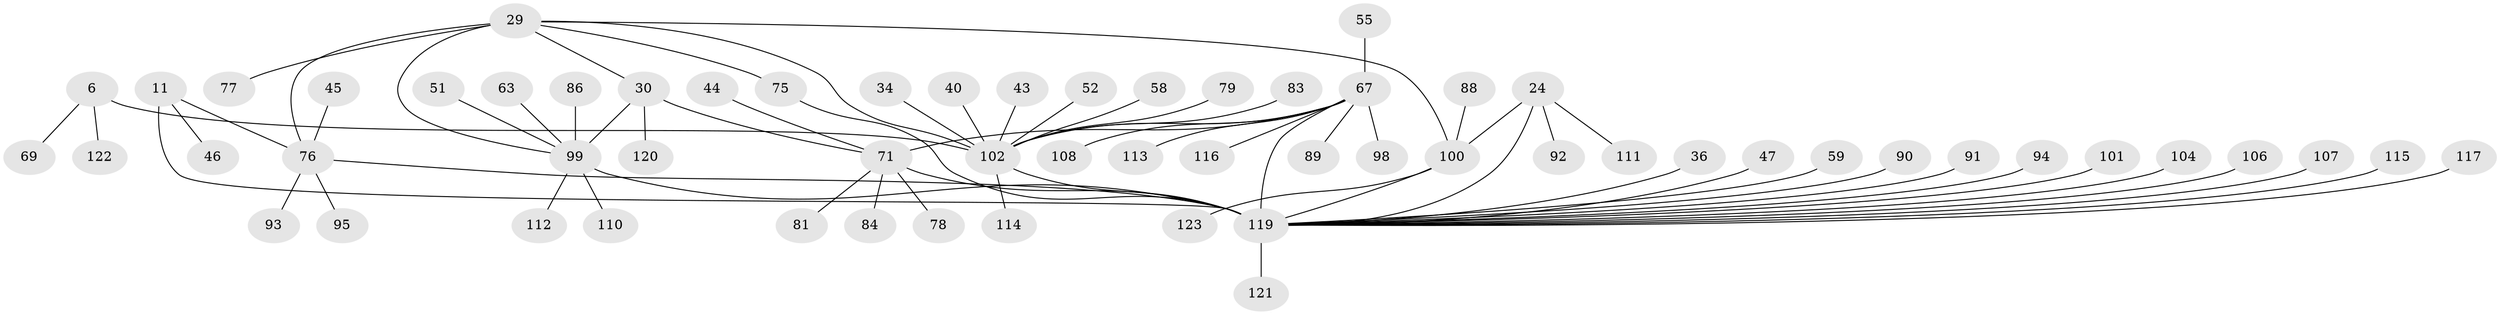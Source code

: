 // original degree distribution, {6: 0.06504065040650407, 7: 0.032520325203252036, 10: 0.032520325203252036, 12: 0.008130081300813009, 8: 0.056910569105691054, 14: 0.008130081300813009, 13: 0.016260162601626018, 5: 0.008130081300813009, 18: 0.008130081300813009, 11: 0.008130081300813009, 2: 0.14634146341463414, 1: 0.5528455284552846, 3: 0.04878048780487805, 4: 0.008130081300813009}
// Generated by graph-tools (version 1.1) at 2025/54/03/09/25 04:54:08]
// undirected, 61 vertices, 70 edges
graph export_dot {
graph [start="1"]
  node [color=gray90,style=filled];
  6 [super="+1"];
  11 [super="+7"];
  24 [super="+20"];
  29 [super="+25"];
  30 [super="+27"];
  34;
  36;
  40;
  43;
  44;
  45;
  46;
  47;
  51 [super="+31"];
  52;
  55 [super="+41"];
  58;
  59;
  63;
  67 [super="+17+37+42+49"];
  69;
  71 [super="+18"];
  75;
  76 [super="+12"];
  77 [super="+65"];
  78;
  79;
  81;
  83;
  84;
  86;
  88;
  89;
  90;
  91;
  92;
  93;
  94;
  95;
  98;
  99 [super="+28+38+50"];
  100 [super="+23+56"];
  101 [super="+72"];
  102 [super="+4+5"];
  104 [super="+57+68"];
  106;
  107;
  108;
  110 [super="+53"];
  111;
  112;
  113;
  114;
  115;
  116;
  117;
  119 [super="+87+105+118+33"];
  120;
  121 [super="+96+109"];
  122;
  123;
  6 -- 69;
  6 -- 122;
  6 -- 102 [weight=8];
  11 -- 46;
  11 -- 76 [weight=4];
  11 -- 119 [weight=4];
  24 -- 92;
  24 -- 111;
  24 -- 119 [weight=4];
  24 -- 100 [weight=4];
  29 -- 30 [weight=4];
  29 -- 75;
  29 -- 76 [weight=2];
  29 -- 77;
  29 -- 102;
  29 -- 99 [weight=4];
  29 -- 100;
  30 -- 120;
  30 -- 99 [weight=4];
  30 -- 71;
  34 -- 102;
  36 -- 119;
  40 -- 102;
  43 -- 102;
  44 -- 71;
  45 -- 76;
  47 -- 119;
  51 -- 99;
  52 -- 102;
  55 -- 67;
  58 -- 102;
  59 -- 119;
  63 -- 99;
  67 -- 98;
  67 -- 102 [weight=2];
  67 -- 108;
  67 -- 113;
  67 -- 116;
  67 -- 89;
  67 -- 119 [weight=2];
  67 -- 71 [weight=8];
  71 -- 78;
  71 -- 81;
  71 -- 84;
  71 -- 119 [weight=2];
  75 -- 119;
  76 -- 93;
  76 -- 95;
  76 -- 119 [weight=5];
  79 -- 102;
  83 -- 102;
  86 -- 99;
  88 -- 100;
  90 -- 119;
  91 -- 119;
  94 -- 119;
  99 -- 110;
  99 -- 112;
  99 -- 119 [weight=3];
  100 -- 119 [weight=4];
  100 -- 123;
  101 -- 119;
  102 -- 114;
  102 -- 119 [weight=6];
  104 -- 119;
  106 -- 119;
  107 -- 119;
  115 -- 119;
  117 -- 119;
  119 -- 121;
}
